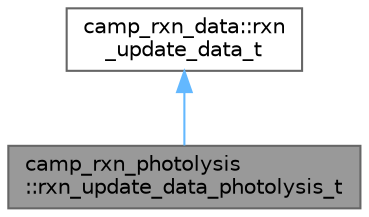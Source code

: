 digraph "camp_rxn_photolysis::rxn_update_data_photolysis_t"
{
 // LATEX_PDF_SIZE
  bgcolor="transparent";
  edge [fontname=Helvetica,fontsize=10,labelfontname=Helvetica,labelfontsize=10];
  node [fontname=Helvetica,fontsize=10,shape=box,height=0.2,width=0.4];
  Node1 [label="camp_rxn_photolysis\l::rxn_update_data_photolysis_t",height=0.2,width=0.4,color="gray40", fillcolor="grey60", style="filled", fontcolor="black",tooltip="Photolysis rate update object."];
  Node2 -> Node1 [dir="back",color="steelblue1",style="solid"];
  Node2 [label="camp_rxn_data::rxn\l_update_data_t",height=0.2,width=0.4,color="gray40", fillcolor="white", style="filled",URL="$structcamp__rxn__data_1_1rxn__update__data__t.html",tooltip="Update cookie."];
}
